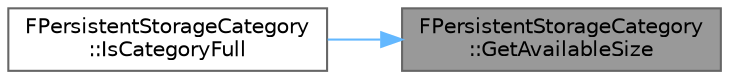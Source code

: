 digraph "FPersistentStorageCategory::GetAvailableSize"
{
 // INTERACTIVE_SVG=YES
 // LATEX_PDF_SIZE
  bgcolor="transparent";
  edge [fontname=Helvetica,fontsize=10,labelfontname=Helvetica,labelfontsize=10];
  node [fontname=Helvetica,fontsize=10,shape=box,height=0.2,width=0.4];
  rankdir="RL";
  Node1 [id="Node000001",label="FPersistentStorageCategory\l::GetAvailableSize",height=0.2,width=0.4,color="gray40", fillcolor="grey60", style="filled", fontcolor="black",tooltip=" "];
  Node1 -> Node2 [id="edge1_Node000001_Node000002",dir="back",color="steelblue1",style="solid",tooltip=" "];
  Node2 [id="Node000002",label="FPersistentStorageCategory\l::IsCategoryFull",height=0.2,width=0.4,color="grey40", fillcolor="white", style="filled",URL="$de/d98/structFPersistentStorageCategory.html#adc56abd993192a0b6421c075a6ea0693",tooltip=" "];
}
